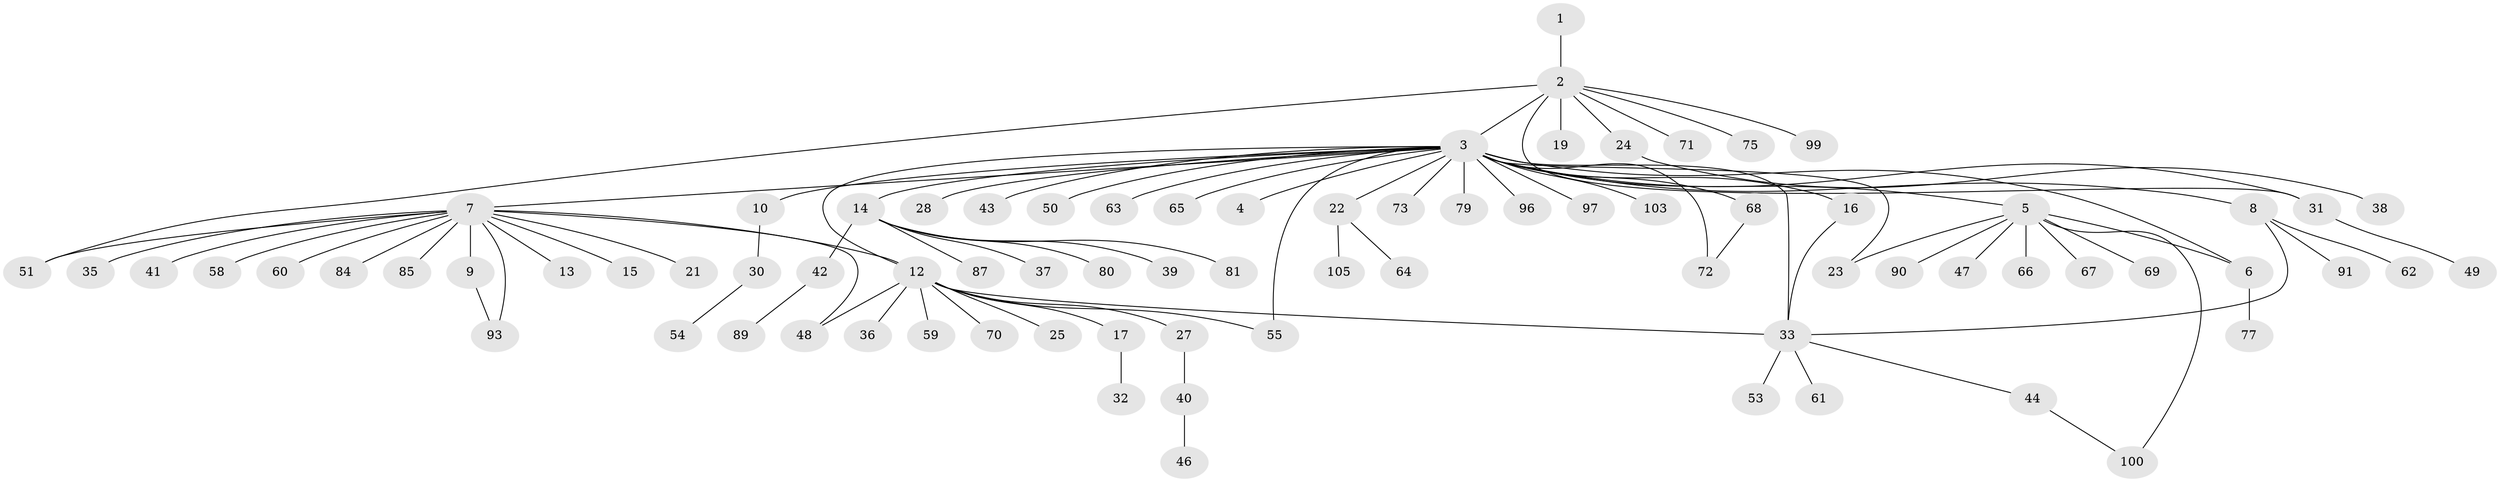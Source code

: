 // original degree distribution, {1: 0.5377358490566038, 8: 0.02830188679245283, 28: 0.009433962264150943, 10: 0.009433962264150943, 3: 0.04716981132075472, 16: 0.009433962264150943, 4: 0.018867924528301886, 2: 0.32075471698113206, 5: 0.009433962264150943, 7: 0.009433962264150943}
// Generated by graph-tools (version 1.1) at 2025/41/03/06/25 10:41:51]
// undirected, 81 vertices, 93 edges
graph export_dot {
graph [start="1"]
  node [color=gray90,style=filled];
  1;
  2 [super="+18"];
  3 [super="+26"];
  4;
  5 [super="+76"];
  6 [super="+57"];
  7 [super="+11"];
  8 [super="+52"];
  9 [super="+45"];
  10;
  12 [super="+20"];
  13 [super="+29"];
  14 [super="+101"];
  15;
  16;
  17;
  19;
  21;
  22;
  23 [super="+34"];
  24;
  25;
  27;
  28;
  30;
  31 [super="+74"];
  32 [super="+78"];
  33 [super="+86"];
  35;
  36 [super="+83"];
  37;
  38 [super="+56"];
  39;
  40 [super="+95"];
  41;
  42 [super="+88"];
  43;
  44;
  46 [super="+106"];
  47;
  48;
  49;
  50;
  51;
  53;
  54 [super="+102"];
  55 [super="+98"];
  58;
  59;
  60 [super="+92"];
  61;
  62;
  63;
  64;
  65;
  66;
  67;
  68 [super="+82"];
  69;
  70;
  71;
  72;
  73;
  75;
  77;
  79;
  80 [super="+94"];
  81;
  84;
  85;
  87;
  89;
  90 [super="+104"];
  91;
  93;
  96;
  97;
  99;
  100;
  103;
  105;
  1 -- 2;
  2 -- 3 [weight=2];
  2 -- 19;
  2 -- 51;
  2 -- 71;
  2 -- 75;
  2 -- 99;
  2 -- 24;
  2 -- 31;
  3 -- 4;
  3 -- 5;
  3 -- 6;
  3 -- 7;
  3 -- 8;
  3 -- 10;
  3 -- 12;
  3 -- 14;
  3 -- 16;
  3 -- 22;
  3 -- 28;
  3 -- 31;
  3 -- 33;
  3 -- 43;
  3 -- 50;
  3 -- 63;
  3 -- 65;
  3 -- 68;
  3 -- 72;
  3 -- 79;
  3 -- 96;
  3 -- 97;
  3 -- 103;
  3 -- 73;
  3 -- 55;
  3 -- 23;
  5 -- 23;
  5 -- 47;
  5 -- 66;
  5 -- 67;
  5 -- 69;
  5 -- 90;
  5 -- 100;
  5 -- 6;
  6 -- 77;
  7 -- 9;
  7 -- 12;
  7 -- 13;
  7 -- 15;
  7 -- 21;
  7 -- 35;
  7 -- 41;
  7 -- 48;
  7 -- 51;
  7 -- 58;
  7 -- 60;
  7 -- 84;
  7 -- 85;
  7 -- 93;
  8 -- 62;
  8 -- 91;
  8 -- 33;
  9 -- 93;
  10 -- 30;
  12 -- 17;
  12 -- 33;
  12 -- 36;
  12 -- 48;
  12 -- 70;
  12 -- 55;
  12 -- 25;
  12 -- 27;
  12 -- 59;
  14 -- 37;
  14 -- 39;
  14 -- 42;
  14 -- 80;
  14 -- 81;
  14 -- 87;
  16 -- 33;
  17 -- 32;
  22 -- 64;
  22 -- 105;
  24 -- 38;
  27 -- 40;
  30 -- 54;
  31 -- 49;
  33 -- 44;
  33 -- 53;
  33 -- 61;
  40 -- 46;
  42 -- 89;
  44 -- 100;
  68 -- 72;
}
